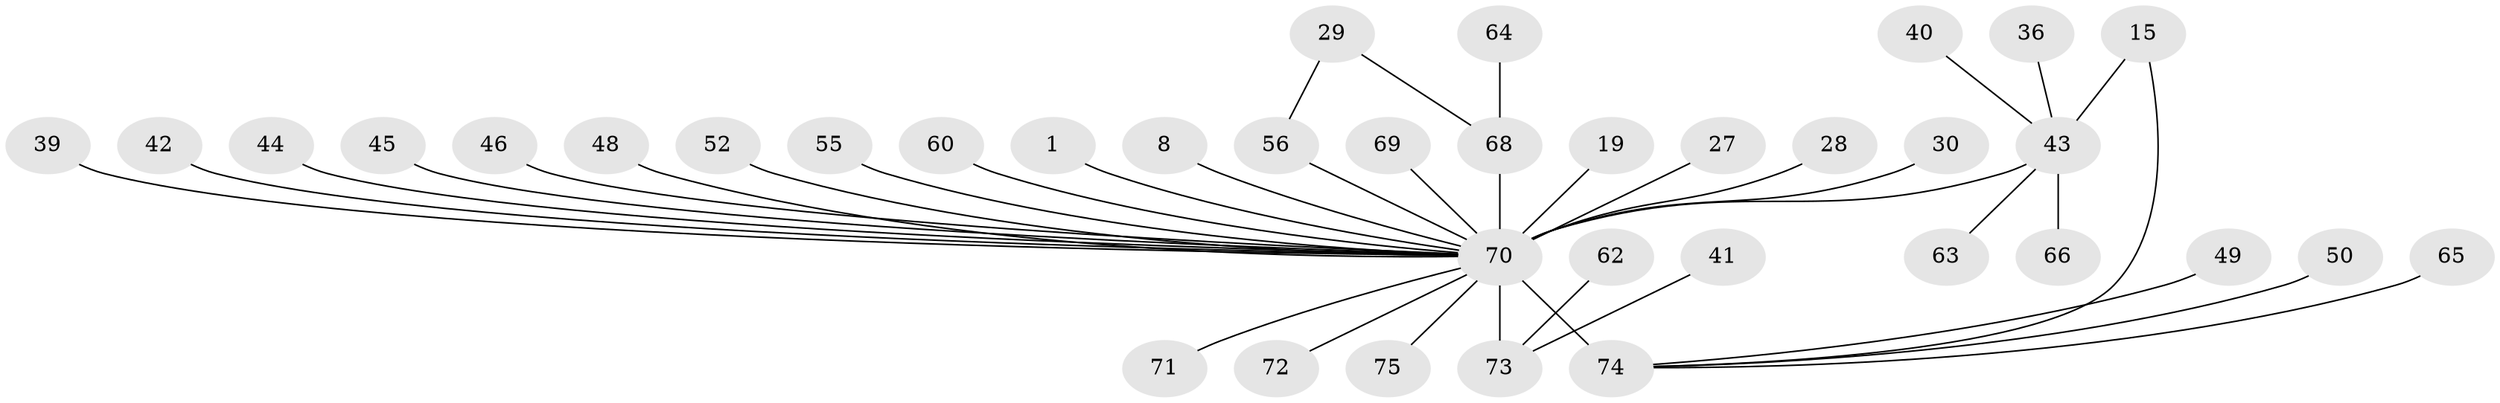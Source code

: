 // original degree distribution, {1: 0.4, 39: 0.013333333333333334, 3: 0.2, 5: 0.05333333333333334, 15: 0.013333333333333334, 8: 0.02666666666666667, 2: 0.16, 4: 0.06666666666666667, 6: 0.05333333333333334, 7: 0.013333333333333334}
// Generated by graph-tools (version 1.1) at 2025/50/03/04/25 21:50:56]
// undirected, 37 vertices, 38 edges
graph export_dot {
graph [start="1"]
  node [color=gray90,style=filled];
  1;
  8;
  15;
  19;
  27;
  28;
  29;
  30;
  36;
  39 [super="+9"];
  40;
  41;
  42;
  43 [super="+21+26+7"];
  44 [super="+31"];
  45;
  46;
  48;
  49;
  50 [super="+33"];
  52;
  55 [super="+12"];
  56 [super="+4+47"];
  60;
  62;
  63 [super="+58"];
  64;
  65;
  66;
  68 [super="+23+54+25+67"];
  69;
  70 [super="+17+22+38+37"];
  71 [super="+59"];
  72 [super="+61"];
  73 [super="+57+34"];
  74 [super="+20+51"];
  75;
  1 -- 70;
  8 -- 70;
  15 -- 43;
  15 -- 74 [weight=2];
  19 -- 70 [weight=2];
  27 -- 70 [weight=2];
  28 -- 70;
  29 -- 56;
  29 -- 68;
  30 -- 70;
  36 -- 43;
  39 -- 70;
  40 -- 43;
  41 -- 73;
  42 -- 70;
  43 -- 66;
  43 -- 70 [weight=9];
  43 -- 63;
  44 -- 70 [weight=3];
  45 -- 70;
  46 -- 70;
  48 -- 70;
  49 -- 74;
  50 -- 74;
  52 -- 70;
  55 -- 70;
  56 -- 70 [weight=4];
  60 -- 70;
  62 -- 73;
  64 -- 68;
  65 -- 74;
  68 -- 70 [weight=6];
  69 -- 70;
  70 -- 73 [weight=10];
  70 -- 74 [weight=7];
  70 -- 71;
  70 -- 72;
  70 -- 75;
}
